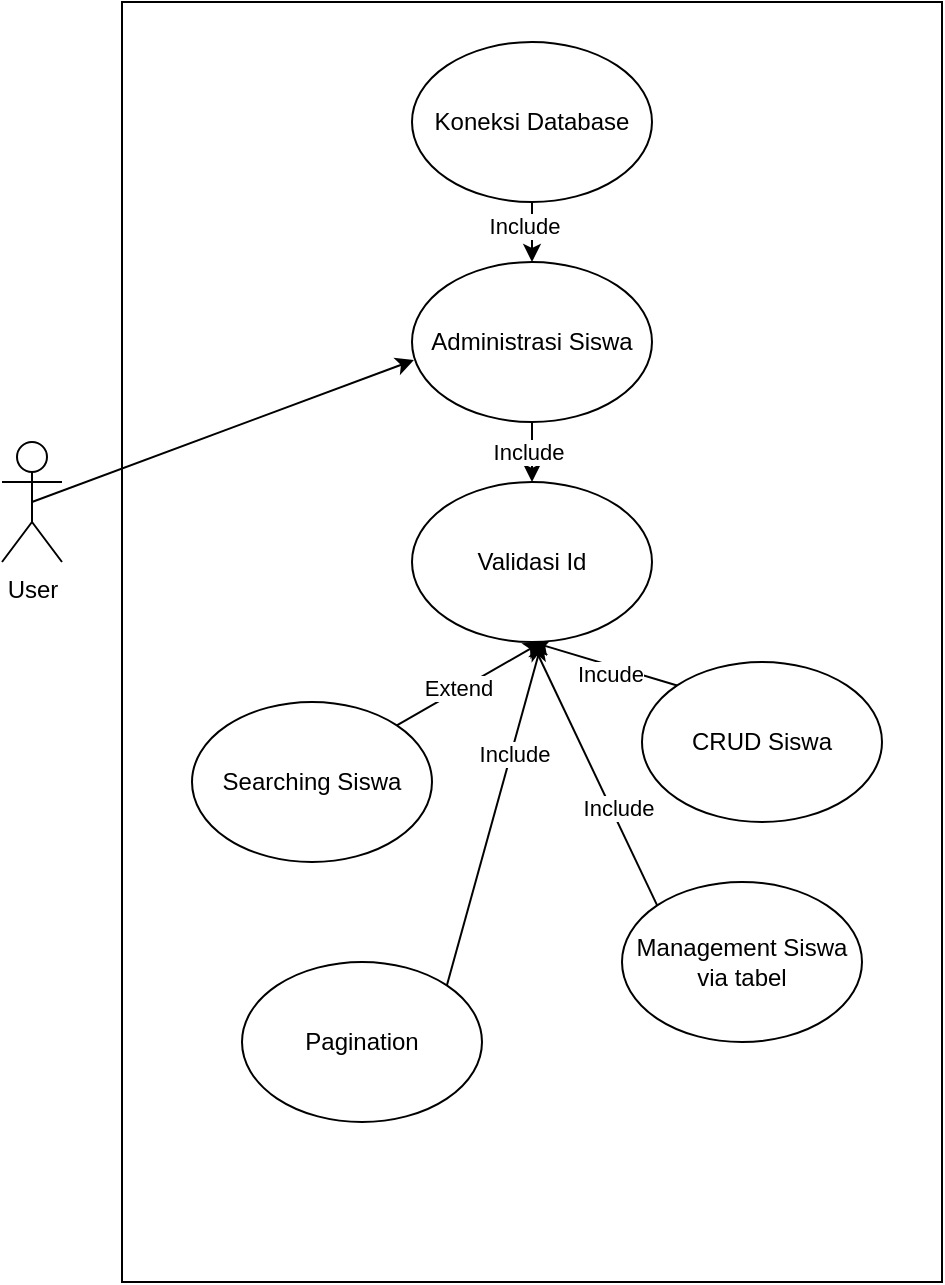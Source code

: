 <mxfile version="27.0.9">
  <diagram name="Page-1" id="qQxBh3YEpVyQJp5FQEEK">
    <mxGraphModel dx="872" dy="473" grid="1" gridSize="10" guides="1" tooltips="1" connect="1" arrows="1" fold="1" page="1" pageScale="1" pageWidth="850" pageHeight="1100" math="0" shadow="0">
      <root>
        <mxCell id="0" />
        <mxCell id="1" parent="0" />
        <mxCell id="UoK4NNgb7Zfku3vqllFy-1" value="User" style="shape=umlActor;verticalLabelPosition=bottom;verticalAlign=top;html=1;outlineConnect=0;" vertex="1" parent="1">
          <mxGeometry x="210" y="230" width="30" height="60" as="geometry" />
        </mxCell>
        <mxCell id="UoK4NNgb7Zfku3vqllFy-2" value="" style="rounded=0;whiteSpace=wrap;html=1;" vertex="1" parent="1">
          <mxGeometry x="270" y="10" width="410" height="640" as="geometry" />
        </mxCell>
        <mxCell id="UoK4NNgb7Zfku3vqllFy-11" style="edgeStyle=orthogonalEdgeStyle;rounded=0;orthogonalLoop=1;jettySize=auto;html=1;exitX=0.5;exitY=1;exitDx=0;exitDy=0;entryX=0.5;entryY=0;entryDx=0;entryDy=0;" edge="1" parent="1" source="UoK4NNgb7Zfku3vqllFy-3" target="UoK4NNgb7Zfku3vqllFy-4">
          <mxGeometry relative="1" as="geometry" />
        </mxCell>
        <mxCell id="UoK4NNgb7Zfku3vqllFy-12" value="Include" style="edgeLabel;html=1;align=center;verticalAlign=middle;resizable=0;points=[];" vertex="1" connectable="0" parent="UoK4NNgb7Zfku3vqllFy-11">
          <mxGeometry x="-0.2" y="-4" relative="1" as="geometry">
            <mxPoint as="offset" />
          </mxGeometry>
        </mxCell>
        <mxCell id="UoK4NNgb7Zfku3vqllFy-3" value="Koneksi Database" style="ellipse;whiteSpace=wrap;html=1;" vertex="1" parent="1">
          <mxGeometry x="415" y="30" width="120" height="80" as="geometry" />
        </mxCell>
        <mxCell id="UoK4NNgb7Zfku3vqllFy-13" style="edgeStyle=orthogonalEdgeStyle;rounded=0;orthogonalLoop=1;jettySize=auto;html=1;exitX=0.5;exitY=1;exitDx=0;exitDy=0;entryX=0.5;entryY=0;entryDx=0;entryDy=0;" edge="1" parent="1" source="UoK4NNgb7Zfku3vqllFy-4" target="UoK4NNgb7Zfku3vqllFy-10">
          <mxGeometry relative="1" as="geometry" />
        </mxCell>
        <mxCell id="UoK4NNgb7Zfku3vqllFy-14" value="Include" style="edgeLabel;html=1;align=center;verticalAlign=middle;resizable=0;points=[];" vertex="1" connectable="0" parent="UoK4NNgb7Zfku3vqllFy-13">
          <mxGeometry y="-2" relative="1" as="geometry">
            <mxPoint as="offset" />
          </mxGeometry>
        </mxCell>
        <mxCell id="UoK4NNgb7Zfku3vqllFy-4" value="Administrasi Siswa" style="ellipse;whiteSpace=wrap;html=1;" vertex="1" parent="1">
          <mxGeometry x="415" y="140" width="120" height="80" as="geometry" />
        </mxCell>
        <mxCell id="UoK4NNgb7Zfku3vqllFy-15" style="rounded=0;orthogonalLoop=1;jettySize=auto;html=1;exitX=0;exitY=0;exitDx=0;exitDy=0;entryX=0.5;entryY=1;entryDx=0;entryDy=0;" edge="1" parent="1" source="UoK4NNgb7Zfku3vqllFy-5" target="UoK4NNgb7Zfku3vqllFy-10">
          <mxGeometry relative="1" as="geometry" />
        </mxCell>
        <mxCell id="UoK4NNgb7Zfku3vqllFy-23" value="Incude" style="edgeLabel;html=1;align=center;verticalAlign=middle;resizable=0;points=[];" vertex="1" connectable="0" parent="UoK4NNgb7Zfku3vqllFy-15">
          <mxGeometry x="-0.107" y="4" relative="1" as="geometry">
            <mxPoint as="offset" />
          </mxGeometry>
        </mxCell>
        <mxCell id="UoK4NNgb7Zfku3vqllFy-5" value="CRUD Siswa" style="ellipse;whiteSpace=wrap;html=1;" vertex="1" parent="1">
          <mxGeometry x="530" y="340" width="120" height="80" as="geometry" />
        </mxCell>
        <mxCell id="UoK4NNgb7Zfku3vqllFy-17" style="rounded=0;orthogonalLoop=1;jettySize=auto;html=1;exitX=0;exitY=0;exitDx=0;exitDy=0;entryX=0.5;entryY=1;entryDx=0;entryDy=0;" edge="1" parent="1" source="UoK4NNgb7Zfku3vqllFy-7" target="UoK4NNgb7Zfku3vqllFy-10">
          <mxGeometry relative="1" as="geometry" />
        </mxCell>
        <mxCell id="UoK4NNgb7Zfku3vqllFy-22" value="Include" style="edgeLabel;html=1;align=center;verticalAlign=middle;resizable=0;points=[];" vertex="1" connectable="0" parent="UoK4NNgb7Zfku3vqllFy-17">
          <mxGeometry x="-0.281" y="-3" relative="1" as="geometry">
            <mxPoint as="offset" />
          </mxGeometry>
        </mxCell>
        <mxCell id="UoK4NNgb7Zfku3vqllFy-7" value="Management Siswa via tabel" style="ellipse;whiteSpace=wrap;html=1;" vertex="1" parent="1">
          <mxGeometry x="520" y="450" width="120" height="80" as="geometry" />
        </mxCell>
        <mxCell id="UoK4NNgb7Zfku3vqllFy-16" style="rounded=0;orthogonalLoop=1;jettySize=auto;html=1;exitX=1;exitY=0;exitDx=0;exitDy=0;" edge="1" parent="1" source="UoK4NNgb7Zfku3vqllFy-8">
          <mxGeometry relative="1" as="geometry">
            <mxPoint x="480" y="330" as="targetPoint" />
          </mxGeometry>
        </mxCell>
        <mxCell id="UoK4NNgb7Zfku3vqllFy-21" value="Extend" style="edgeLabel;html=1;align=center;verticalAlign=middle;resizable=0;points=[];" vertex="1" connectable="0" parent="UoK4NNgb7Zfku3vqllFy-16">
          <mxGeometry x="-0.15" y="1" relative="1" as="geometry">
            <mxPoint as="offset" />
          </mxGeometry>
        </mxCell>
        <mxCell id="UoK4NNgb7Zfku3vqllFy-8" value="Searching Siswa" style="ellipse;whiteSpace=wrap;html=1;" vertex="1" parent="1">
          <mxGeometry x="305" y="360" width="120" height="80" as="geometry" />
        </mxCell>
        <mxCell id="UoK4NNgb7Zfku3vqllFy-18" style="rounded=0;orthogonalLoop=1;jettySize=auto;html=1;exitX=1;exitY=0;exitDx=0;exitDy=0;" edge="1" parent="1" source="UoK4NNgb7Zfku3vqllFy-9">
          <mxGeometry relative="1" as="geometry">
            <mxPoint x="480" y="330" as="targetPoint" />
          </mxGeometry>
        </mxCell>
        <mxCell id="UoK4NNgb7Zfku3vqllFy-19" value="Include" style="edgeLabel;html=1;align=center;verticalAlign=middle;resizable=0;points=[];" vertex="1" connectable="0" parent="UoK4NNgb7Zfku3vqllFy-18">
          <mxGeometry x="0.352" y="-1" relative="1" as="geometry">
            <mxPoint as="offset" />
          </mxGeometry>
        </mxCell>
        <mxCell id="UoK4NNgb7Zfku3vqllFy-9" value="Pagination" style="ellipse;whiteSpace=wrap;html=1;" vertex="1" parent="1">
          <mxGeometry x="330" y="490" width="120" height="80" as="geometry" />
        </mxCell>
        <mxCell id="UoK4NNgb7Zfku3vqllFy-10" value="Validasi Id" style="ellipse;whiteSpace=wrap;html=1;" vertex="1" parent="1">
          <mxGeometry x="415" y="250" width="120" height="80" as="geometry" />
        </mxCell>
        <mxCell id="UoK4NNgb7Zfku3vqllFy-26" style="rounded=0;orthogonalLoop=1;jettySize=auto;html=1;exitX=0.5;exitY=0.5;exitDx=0;exitDy=0;exitPerimeter=0;entryX=0.008;entryY=0.613;entryDx=0;entryDy=0;entryPerimeter=0;" edge="1" parent="1" source="UoK4NNgb7Zfku3vqllFy-1" target="UoK4NNgb7Zfku3vqllFy-4">
          <mxGeometry relative="1" as="geometry" />
        </mxCell>
      </root>
    </mxGraphModel>
  </diagram>
</mxfile>
